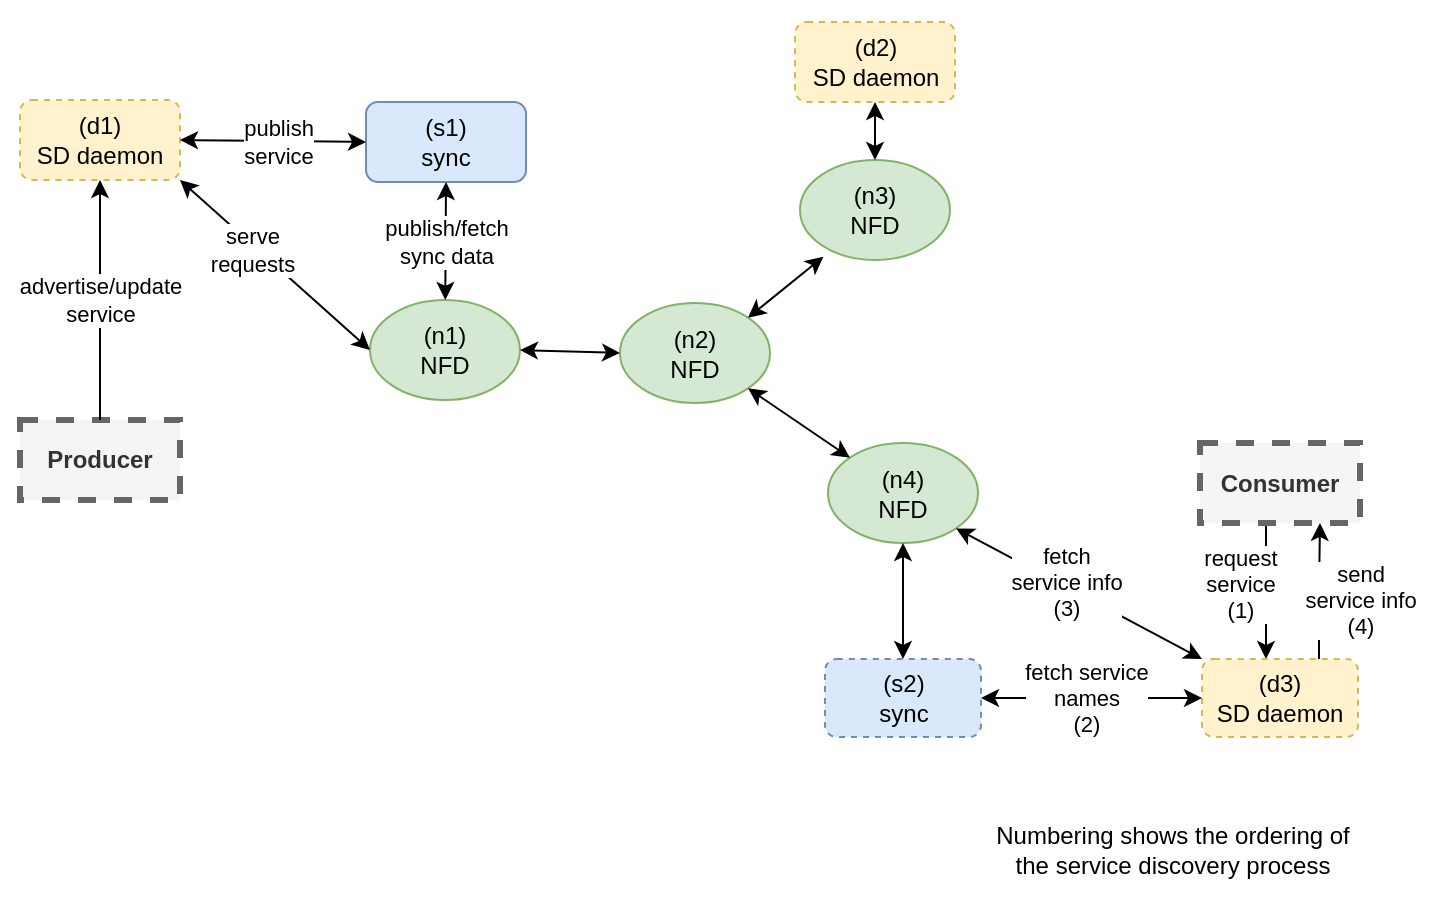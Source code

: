 <mxfile version="13.0.1" type="github">
  <diagram id="Ae3CV88c5WvhsWiGwa3m" name="Page-1">
    <mxGraphModel dx="946" dy="567" grid="1" gridSize="10" guides="1" tooltips="1" connect="1" arrows="1" fold="1" page="1" pageScale="1" pageWidth="850" pageHeight="1100" math="0" shadow="0">
      <root>
        <mxCell id="0" />
        <mxCell id="1" parent="0" />
        <mxCell id="ROEDN-uirQ6L8P9amswr-1" value="&lt;div&gt;(n1)&lt;br&gt;&lt;/div&gt;&lt;div&gt;NFD&lt;/div&gt;" style="ellipse;whiteSpace=wrap;html=1;fillColor=#d5e8d4;strokeColor=#82b366;" parent="1" vertex="1">
          <mxGeometry x="275" y="260" width="75" height="50" as="geometry" />
        </mxCell>
        <mxCell id="ROEDN-uirQ6L8P9amswr-2" value="(n2)&lt;br&gt;NFD" style="ellipse;whiteSpace=wrap;html=1;fillColor=#d5e8d4;strokeColor=#82b366;" parent="1" vertex="1">
          <mxGeometry x="400" y="261.5" width="75" height="50" as="geometry" />
        </mxCell>
        <mxCell id="ROEDN-uirQ6L8P9amswr-3" value="&lt;div&gt;(n3)&lt;br&gt;&lt;/div&gt;&lt;div&gt;NFD&lt;/div&gt;" style="ellipse;whiteSpace=wrap;html=1;fillColor=#d5e8d4;strokeColor=#82b366;" parent="1" vertex="1">
          <mxGeometry x="490" y="190" width="75" height="50" as="geometry" />
        </mxCell>
        <mxCell id="ROEDN-uirQ6L8P9amswr-4" value="(n4)&lt;br&gt;&lt;div&gt;NFD&lt;/div&gt;" style="ellipse;whiteSpace=wrap;html=1;fillColor=#d5e8d4;strokeColor=#82b366;" parent="1" vertex="1">
          <mxGeometry x="504" y="331.5" width="75" height="50" as="geometry" />
        </mxCell>
        <mxCell id="ROEDN-uirQ6L8P9amswr-6" value="&lt;div&gt;(d1)&lt;br&gt;&lt;/div&gt;&lt;div&gt;SD daemon&lt;/div&gt;" style="rounded=1;whiteSpace=wrap;html=1;dashed=1;fillColor=#fff2cc;strokeColor=#d6b656;" parent="1" vertex="1">
          <mxGeometry x="100" y="160" width="80" height="40" as="geometry" />
        </mxCell>
        <mxCell id="ROEDN-uirQ6L8P9amswr-7" value="(s1)&lt;br&gt;&lt;div&gt;sync&lt;/div&gt;" style="rounded=1;whiteSpace=wrap;html=1;fillColor=#dae8fc;strokeColor=#6c8ebf;" parent="1" vertex="1">
          <mxGeometry x="273" y="161" width="80" height="40" as="geometry" />
        </mxCell>
        <mxCell id="ROEDN-uirQ6L8P9amswr-8" value="" style="endArrow=classic;startArrow=classic;html=1;entryX=0.5;entryY=1;entryDx=0;entryDy=0;" parent="1" source="ROEDN-uirQ6L8P9amswr-1" target="ROEDN-uirQ6L8P9amswr-7" edge="1">
          <mxGeometry width="50" height="50" relative="1" as="geometry">
            <mxPoint x="210" y="270" as="sourcePoint" />
            <mxPoint x="260" y="220" as="targetPoint" />
          </mxGeometry>
        </mxCell>
        <mxCell id="ROEDN-uirQ6L8P9amswr-24" value="&lt;div&gt;publish/fetch &lt;br&gt;&lt;/div&gt;&lt;div&gt;sync data&lt;br&gt;&lt;/div&gt;" style="edgeLabel;html=1;align=center;verticalAlign=middle;resizable=0;points=[];" parent="ROEDN-uirQ6L8P9amswr-8" vertex="1" connectable="0">
          <mxGeometry x="0.133" y="1" relative="1" as="geometry">
            <mxPoint x="1" y="4" as="offset" />
          </mxGeometry>
        </mxCell>
        <mxCell id="ROEDN-uirQ6L8P9amswr-9" value="" style="endArrow=classic;startArrow=classic;html=1;entryX=1;entryY=1;entryDx=0;entryDy=0;exitX=0;exitY=0.5;exitDx=0;exitDy=0;" parent="1" source="ROEDN-uirQ6L8P9amswr-1" target="ROEDN-uirQ6L8P9amswr-6" edge="1">
          <mxGeometry width="50" height="50" relative="1" as="geometry">
            <mxPoint x="325" y="270" as="sourcePoint" />
            <mxPoint x="325" y="210" as="targetPoint" />
          </mxGeometry>
        </mxCell>
        <mxCell id="ROEDN-uirQ6L8P9amswr-43" value="&lt;div&gt;serve &lt;br&gt;&lt;/div&gt;&lt;div&gt;requests&lt;br&gt;&lt;/div&gt;" style="edgeLabel;html=1;align=center;verticalAlign=middle;resizable=0;points=[];" parent="ROEDN-uirQ6L8P9amswr-9" vertex="1" connectable="0">
          <mxGeometry x="0.213" y="2" relative="1" as="geometry">
            <mxPoint as="offset" />
          </mxGeometry>
        </mxCell>
        <mxCell id="ROEDN-uirQ6L8P9amswr-10" value="" style="endArrow=classic;startArrow=classic;html=1;entryX=1;entryY=0.5;entryDx=0;entryDy=0;exitX=0;exitY=0.5;exitDx=0;exitDy=0;" parent="1" source="ROEDN-uirQ6L8P9amswr-7" target="ROEDN-uirQ6L8P9amswr-6" edge="1">
          <mxGeometry width="50" height="50" relative="1" as="geometry">
            <mxPoint x="280" y="300" as="sourcePoint" />
            <mxPoint x="150" y="210" as="targetPoint" />
          </mxGeometry>
        </mxCell>
        <mxCell id="ROEDN-uirQ6L8P9amswr-28" value="&lt;div&gt;publish &lt;br&gt;&lt;/div&gt;&lt;div&gt;service&lt;br&gt;&lt;/div&gt;" style="edgeLabel;html=1;align=center;verticalAlign=middle;resizable=0;points=[];" parent="ROEDN-uirQ6L8P9amswr-10" vertex="1" connectable="0">
          <mxGeometry x="0.179" relative="1" as="geometry">
            <mxPoint x="11" as="offset" />
          </mxGeometry>
        </mxCell>
        <mxCell id="ROEDN-uirQ6L8P9amswr-11" value="" style="endArrow=classic;startArrow=classic;html=1;entryX=0;entryY=0.5;entryDx=0;entryDy=0;exitX=1;exitY=0.5;exitDx=0;exitDy=0;" parent="1" source="ROEDN-uirQ6L8P9amswr-1" target="ROEDN-uirQ6L8P9amswr-2" edge="1">
          <mxGeometry width="50" height="50" relative="1" as="geometry">
            <mxPoint x="325" y="270" as="sourcePoint" />
            <mxPoint x="325" y="210" as="targetPoint" />
          </mxGeometry>
        </mxCell>
        <mxCell id="ROEDN-uirQ6L8P9amswr-12" value="" style="endArrow=classic;startArrow=classic;html=1;entryX=0.156;entryY=0.967;entryDx=0;entryDy=0;exitX=1;exitY=0;exitDx=0;exitDy=0;entryPerimeter=0;" parent="1" source="ROEDN-uirQ6L8P9amswr-2" target="ROEDN-uirQ6L8P9amswr-3" edge="1">
          <mxGeometry width="50" height="50" relative="1" as="geometry">
            <mxPoint x="250" y="301.5" as="sourcePoint" />
            <mxPoint x="410" y="301.5" as="targetPoint" />
          </mxGeometry>
        </mxCell>
        <mxCell id="ROEDN-uirQ6L8P9amswr-13" value="" style="endArrow=classic;startArrow=classic;html=1;entryX=0;entryY=0;entryDx=0;entryDy=0;exitX=1;exitY=1;exitDx=0;exitDy=0;" parent="1" source="ROEDN-uirQ6L8P9amswr-2" target="ROEDN-uirQ6L8P9amswr-4" edge="1">
          <mxGeometry width="50" height="50" relative="1" as="geometry">
            <mxPoint x="486.82" y="280.287" as="sourcePoint" />
            <mxPoint x="554.04" y="209.52" as="targetPoint" />
          </mxGeometry>
        </mxCell>
        <mxCell id="ROEDN-uirQ6L8P9amswr-14" value="&lt;div&gt;(d2)&lt;br&gt;&lt;/div&gt;&lt;div&gt;SD daemon&lt;/div&gt;" style="rounded=1;whiteSpace=wrap;html=1;dashed=1;fillColor=#fff2cc;strokeColor=#d6b656;" parent="1" vertex="1">
          <mxGeometry x="487.5" y="121" width="80" height="40" as="geometry" />
        </mxCell>
        <mxCell id="ROEDN-uirQ6L8P9amswr-15" value="&lt;div&gt;(s2)&lt;br&gt;&lt;/div&gt;&lt;div&gt;sync&lt;/div&gt;" style="rounded=1;whiteSpace=wrap;html=1;dashed=1;fillColor=#dae8fc;strokeColor=#6c8ebf;" parent="1" vertex="1">
          <mxGeometry x="502.5" y="439.5" width="78" height="39" as="geometry" />
        </mxCell>
        <mxCell id="ROEDN-uirQ6L8P9amswr-16" value="" style="endArrow=classic;startArrow=classic;html=1;entryX=0.5;entryY=1;entryDx=0;entryDy=0;exitX=0.5;exitY=0;exitDx=0;exitDy=0;" parent="1" source="ROEDN-uirQ6L8P9amswr-3" target="ROEDN-uirQ6L8P9amswr-14" edge="1">
          <mxGeometry width="50" height="50" relative="1" as="geometry">
            <mxPoint x="238.5" y="271.5" as="sourcePoint" />
            <mxPoint x="238.5" y="211.5" as="targetPoint" />
          </mxGeometry>
        </mxCell>
        <mxCell id="ROEDN-uirQ6L8P9amswr-17" value="" style="endArrow=classic;startArrow=classic;html=1;entryX=0.5;entryY=1;entryDx=0;entryDy=0;exitX=0.5;exitY=0;exitDx=0;exitDy=0;" parent="1" source="ROEDN-uirQ6L8P9amswr-15" target="ROEDN-uirQ6L8P9amswr-4" edge="1">
          <mxGeometry width="50" height="50" relative="1" as="geometry">
            <mxPoint x="450.82" y="270.287" as="sourcePoint" />
            <mxPoint x="518.04" y="229.52" as="targetPoint" />
          </mxGeometry>
        </mxCell>
        <mxCell id="ROEDN-uirQ6L8P9amswr-25" value="Producer" style="rounded=0;whiteSpace=wrap;html=1;dashed=1;strokeWidth=3;fillColor=#f5f5f5;strokeColor=#666666;fontColor=#333333;fontStyle=1" parent="1" vertex="1">
          <mxGeometry x="100" y="320" width="80" height="40" as="geometry" />
        </mxCell>
        <mxCell id="ROEDN-uirQ6L8P9amswr-26" value="" style="endArrow=classic;startArrow=none;html=1;entryX=0.5;entryY=1;entryDx=0;entryDy=0;exitX=0.5;exitY=0;exitDx=0;exitDy=0;startFill=0;endFill=1;" parent="1" source="ROEDN-uirQ6L8P9amswr-25" target="ROEDN-uirQ6L8P9amswr-6" edge="1">
          <mxGeometry width="50" height="50" relative="1" as="geometry">
            <mxPoint x="285" y="190" as="sourcePoint" />
            <mxPoint x="190" y="190" as="targetPoint" />
          </mxGeometry>
        </mxCell>
        <mxCell id="ROEDN-uirQ6L8P9amswr-27" value="&lt;div&gt;advertise/update &lt;br&gt;&lt;/div&gt;&lt;div&gt;service&lt;br&gt;&lt;/div&gt;" style="edgeLabel;html=1;align=center;verticalAlign=middle;resizable=0;points=[];" parent="ROEDN-uirQ6L8P9amswr-26" vertex="1" connectable="0">
          <mxGeometry relative="1" as="geometry">
            <mxPoint as="offset" />
          </mxGeometry>
        </mxCell>
        <mxCell id="ROEDN-uirQ6L8P9amswr-34" style="edgeStyle=orthogonalEdgeStyle;rounded=0;orthogonalLoop=1;jettySize=auto;html=1;exitX=0.5;exitY=1;exitDx=0;exitDy=0;startArrow=none;startFill=0;endArrow=classic;endFill=1;" parent="1" edge="1">
          <mxGeometry relative="1" as="geometry">
            <mxPoint x="723" y="371.5" as="sourcePoint" />
            <mxPoint x="723" y="439.5" as="targetPoint" />
          </mxGeometry>
        </mxCell>
        <mxCell id="ROEDN-uirQ6L8P9amswr-36" value="&lt;div&gt;request &lt;br&gt;&lt;/div&gt;&lt;div&gt;service&lt;/div&gt;&lt;div&gt;(1)&lt;br&gt;&lt;/div&gt;" style="edgeLabel;html=1;align=center;verticalAlign=middle;resizable=0;points=[];" parent="ROEDN-uirQ6L8P9amswr-34" vertex="1" connectable="0">
          <mxGeometry x="-0.118" relative="1" as="geometry">
            <mxPoint x="-13" as="offset" />
          </mxGeometry>
        </mxCell>
        <mxCell id="ROEDN-uirQ6L8P9amswr-30" value="&lt;div&gt;Consumer&lt;/div&gt;" style="rounded=0;whiteSpace=wrap;html=1;dashed=1;strokeWidth=3;fillColor=#f5f5f5;strokeColor=#666666;fontColor=#333333;fontStyle=1" parent="1" vertex="1">
          <mxGeometry x="690" y="331.5" width="80" height="40" as="geometry" />
        </mxCell>
        <mxCell id="ROEDN-uirQ6L8P9amswr-31" value="&lt;div&gt;(d3)&lt;br&gt;&lt;/div&gt;&lt;div&gt;SD daemon&lt;/div&gt;" style="rounded=1;whiteSpace=wrap;html=1;dashed=1;fillColor=#fff2cc;strokeColor=#d6b656;" parent="1" vertex="1">
          <mxGeometry x="691" y="439.5" width="78" height="39" as="geometry" />
        </mxCell>
        <mxCell id="ROEDN-uirQ6L8P9amswr-32" value="" style="endArrow=classic;startArrow=classic;html=1;entryX=1;entryY=1;entryDx=0;entryDy=0;exitX=0;exitY=0;exitDx=0;exitDy=0;" parent="1" source="ROEDN-uirQ6L8P9amswr-31" target="ROEDN-uirQ6L8P9amswr-4" edge="1">
          <mxGeometry width="50" height="50" relative="1" as="geometry">
            <mxPoint x="551.5" y="442.5" as="sourcePoint" />
            <mxPoint x="551.5" y="391.5" as="targetPoint" />
          </mxGeometry>
        </mxCell>
        <mxCell id="ROEDN-uirQ6L8P9amswr-35" value="&lt;div&gt;fetch &lt;br&gt;&lt;/div&gt;&lt;div&gt;service info&lt;/div&gt;&lt;div&gt;(3)&lt;br&gt;&lt;/div&gt;" style="edgeLabel;html=1;align=center;verticalAlign=middle;resizable=0;points=[];" parent="ROEDN-uirQ6L8P9amswr-32" vertex="1" connectable="0">
          <mxGeometry x="0.119" y="-2" relative="1" as="geometry">
            <mxPoint as="offset" />
          </mxGeometry>
        </mxCell>
        <mxCell id="ROEDN-uirQ6L8P9amswr-33" value="" style="endArrow=classic;startArrow=classic;html=1;entryX=0;entryY=0.5;entryDx=0;entryDy=0;exitX=1;exitY=0.5;exitDx=0;exitDy=0;" parent="1" source="ROEDN-uirQ6L8P9amswr-15" target="ROEDN-uirQ6L8P9amswr-31" edge="1">
          <mxGeometry width="50" height="50" relative="1" as="geometry">
            <mxPoint x="551.5" y="449.5" as="sourcePoint" />
            <mxPoint x="551.5" y="398.5" as="targetPoint" />
          </mxGeometry>
        </mxCell>
        <mxCell id="ROEDN-uirQ6L8P9amswr-37" value="fetch service &lt;br&gt;&lt;div&gt;names&lt;/div&gt;&lt;div&gt;(2)&lt;br&gt;&lt;/div&gt;" style="edgeLabel;html=1;align=center;verticalAlign=middle;resizable=0;points=[];" parent="ROEDN-uirQ6L8P9amswr-33" vertex="1" connectable="0">
          <mxGeometry x="0.038" y="-2" relative="1" as="geometry">
            <mxPoint x="-5.5" y="-2" as="offset" />
          </mxGeometry>
        </mxCell>
        <mxCell id="ROEDN-uirQ6L8P9amswr-38" style="edgeStyle=orthogonalEdgeStyle;rounded=0;orthogonalLoop=1;jettySize=auto;html=1;exitX=0.75;exitY=0;exitDx=0;exitDy=0;startArrow=none;startFill=0;endArrow=classic;endFill=1;entryX=0.75;entryY=1;entryDx=0;entryDy=0;" parent="1" source="ROEDN-uirQ6L8P9amswr-31" target="ROEDN-uirQ6L8P9amswr-30" edge="1">
          <mxGeometry relative="1" as="geometry">
            <mxPoint x="733" y="381.5" as="sourcePoint" />
            <mxPoint x="733" y="449.5" as="targetPoint" />
          </mxGeometry>
        </mxCell>
        <mxCell id="ROEDN-uirQ6L8P9amswr-39" value="&lt;div&gt;send &lt;br&gt;&lt;/div&gt;&lt;div&gt;service info&lt;br&gt;&lt;/div&gt;&lt;div&gt;(4)&lt;br&gt;&lt;/div&gt;" style="edgeLabel;html=1;align=center;verticalAlign=middle;resizable=0;points=[];" parent="ROEDN-uirQ6L8P9amswr-38" vertex="1" connectable="0">
          <mxGeometry x="-0.118" relative="1" as="geometry">
            <mxPoint x="20.5" y="0.5" as="offset" />
          </mxGeometry>
        </mxCell>
        <mxCell id="ROEDN-uirQ6L8P9amswr-42" value="Numbering shows the ordering of &lt;br&gt;the service discovery process" style="text;html=1;align=center;verticalAlign=middle;resizable=0;points=[];autosize=1;" parent="1" vertex="1">
          <mxGeometry x="580.5" y="520" width="190" height="30" as="geometry" />
        </mxCell>
        <mxCell id="27J3_kE1SquX3wN85o0Z-1" value="" style="rounded=0;whiteSpace=wrap;html=1;dashed=1;strokeWidth=1;fillColor=none;gradientColor=none;strokeColor=none;" vertex="1" parent="1">
          <mxGeometry x="90" y="110" width="720" height="450" as="geometry" />
        </mxCell>
      </root>
    </mxGraphModel>
  </diagram>
</mxfile>
